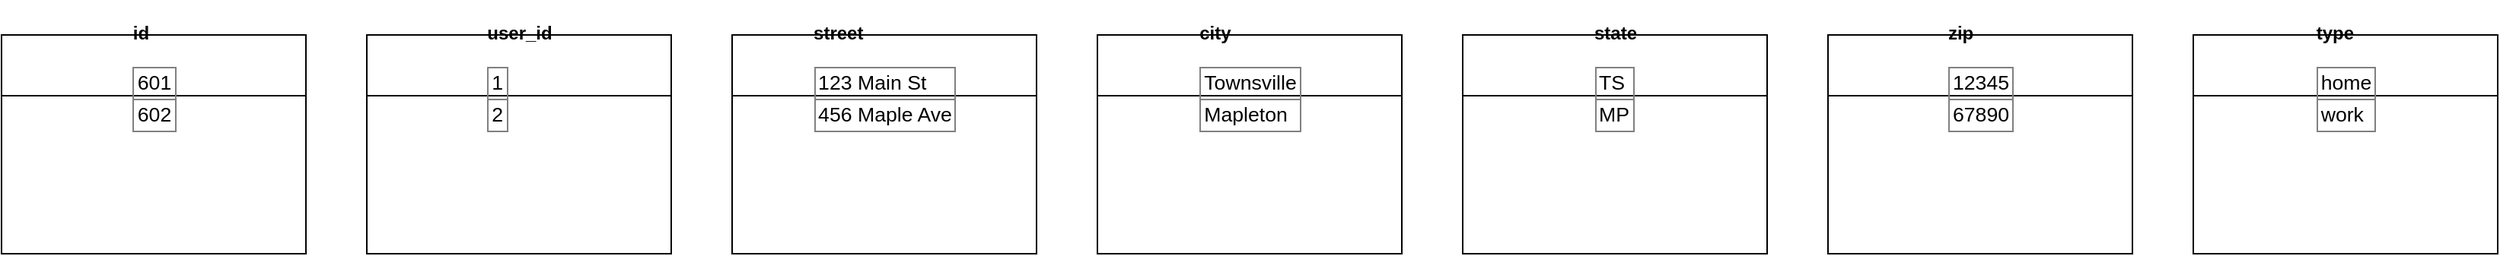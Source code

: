 <?xml version='1.0' encoding='utf-8'?>
<mxfile><diagram name="ERD"><mxGraphModel><root><mxCell id="0" /><mxCell id="1" parent="0" /><mxCell id="100" value="&lt;div style=&quot;text-align:left&quot;&gt;&#10;&lt;b&gt;id&lt;/b&gt;&#10;&lt;table border=&quot;1&quot; cellpadding=&quot;2&quot; cellspacing=&quot;0&quot; style=&quot;border-collapse:collapse; font-size:10pt&quot;&gt;&#10;&lt;tr&gt;&lt;td&gt;601&lt;/td&gt;&lt;/tr&gt;&lt;tr&gt;&lt;td&gt;602&lt;/td&gt;&lt;/tr&gt;&lt;/table&gt;&lt;/div&gt;" style="shape=swimlane;html=1;" vertex="1" parent="1"><mxGeometry x="20" y="50" width="200" height="144" as="geometry" /></mxCell><mxCell id="101" value="&lt;div style=&quot;text-align:left&quot;&gt;&#10;&lt;b&gt;user_id&lt;/b&gt;&#10;&lt;table border=&quot;1&quot; cellpadding=&quot;2&quot; cellspacing=&quot;0&quot; style=&quot;border-collapse:collapse; font-size:10pt&quot;&gt;&#10;&lt;tr&gt;&lt;td&gt;1&lt;/td&gt;&lt;/tr&gt;&lt;tr&gt;&lt;td&gt;2&lt;/td&gt;&lt;/tr&gt;&lt;/table&gt;&lt;/div&gt;" style="shape=swimlane;html=1;" vertex="1" parent="1"><mxGeometry x="260" y="50" width="200" height="144" as="geometry" /></mxCell><mxCell id="102" value="&lt;div style=&quot;text-align:left&quot;&gt;&#10;&lt;b&gt;street&lt;/b&gt;&#10;&lt;table border=&quot;1&quot; cellpadding=&quot;2&quot; cellspacing=&quot;0&quot; style=&quot;border-collapse:collapse; font-size:10pt&quot;&gt;&#10;&lt;tr&gt;&lt;td&gt;123 Main St&lt;/td&gt;&lt;/tr&gt;&lt;tr&gt;&lt;td&gt;456 Maple Ave&lt;/td&gt;&lt;/tr&gt;&lt;/table&gt;&lt;/div&gt;" style="shape=swimlane;html=1;" vertex="1" parent="1"><mxGeometry x="500" y="50" width="200" height="144" as="geometry" /></mxCell><mxCell id="103" value="&lt;div style=&quot;text-align:left&quot;&gt;&#10;&lt;b&gt;city&lt;/b&gt;&#10;&lt;table border=&quot;1&quot; cellpadding=&quot;2&quot; cellspacing=&quot;0&quot; style=&quot;border-collapse:collapse; font-size:10pt&quot;&gt;&#10;&lt;tr&gt;&lt;td&gt;Townsville&lt;/td&gt;&lt;/tr&gt;&lt;tr&gt;&lt;td&gt;Mapleton&lt;/td&gt;&lt;/tr&gt;&lt;/table&gt;&lt;/div&gt;" style="shape=swimlane;html=1;" vertex="1" parent="1"><mxGeometry x="740" y="50" width="200" height="144" as="geometry" /></mxCell><mxCell id="104" value="&lt;div style=&quot;text-align:left&quot;&gt;&#10;&lt;b&gt;state&lt;/b&gt;&#10;&lt;table border=&quot;1&quot; cellpadding=&quot;2&quot; cellspacing=&quot;0&quot; style=&quot;border-collapse:collapse; font-size:10pt&quot;&gt;&#10;&lt;tr&gt;&lt;td&gt;TS&lt;/td&gt;&lt;/tr&gt;&lt;tr&gt;&lt;td&gt;MP&lt;/td&gt;&lt;/tr&gt;&lt;/table&gt;&lt;/div&gt;" style="shape=swimlane;html=1;" vertex="1" parent="1"><mxGeometry x="980" y="50" width="200" height="144" as="geometry" /></mxCell><mxCell id="105" value="&lt;div style=&quot;text-align:left&quot;&gt;&#10;&lt;b&gt;zip&lt;/b&gt;&#10;&lt;table border=&quot;1&quot; cellpadding=&quot;2&quot; cellspacing=&quot;0&quot; style=&quot;border-collapse:collapse; font-size:10pt&quot;&gt;&#10;&lt;tr&gt;&lt;td&gt;12345&lt;/td&gt;&lt;/tr&gt;&lt;tr&gt;&lt;td&gt;67890&lt;/td&gt;&lt;/tr&gt;&lt;/table&gt;&lt;/div&gt;" style="shape=swimlane;html=1;" vertex="1" parent="1"><mxGeometry x="1220" y="50" width="200" height="144" as="geometry" /></mxCell><mxCell id="106" value="&lt;div style=&quot;text-align:left&quot;&gt;&#10;&lt;b&gt;type&lt;/b&gt;&#10;&lt;table border=&quot;1&quot; cellpadding=&quot;2&quot; cellspacing=&quot;0&quot; style=&quot;border-collapse:collapse; font-size:10pt&quot;&gt;&#10;&lt;tr&gt;&lt;td&gt;home&lt;/td&gt;&lt;/tr&gt;&lt;tr&gt;&lt;td&gt;work&lt;/td&gt;&lt;/tr&gt;&lt;/table&gt;&lt;/div&gt;" style="shape=swimlane;html=1;" vertex="1" parent="1"><mxGeometry x="1460" y="50" width="200" height="144" as="geometry" /></mxCell></root></mxGraphModel></diagram></mxfile>